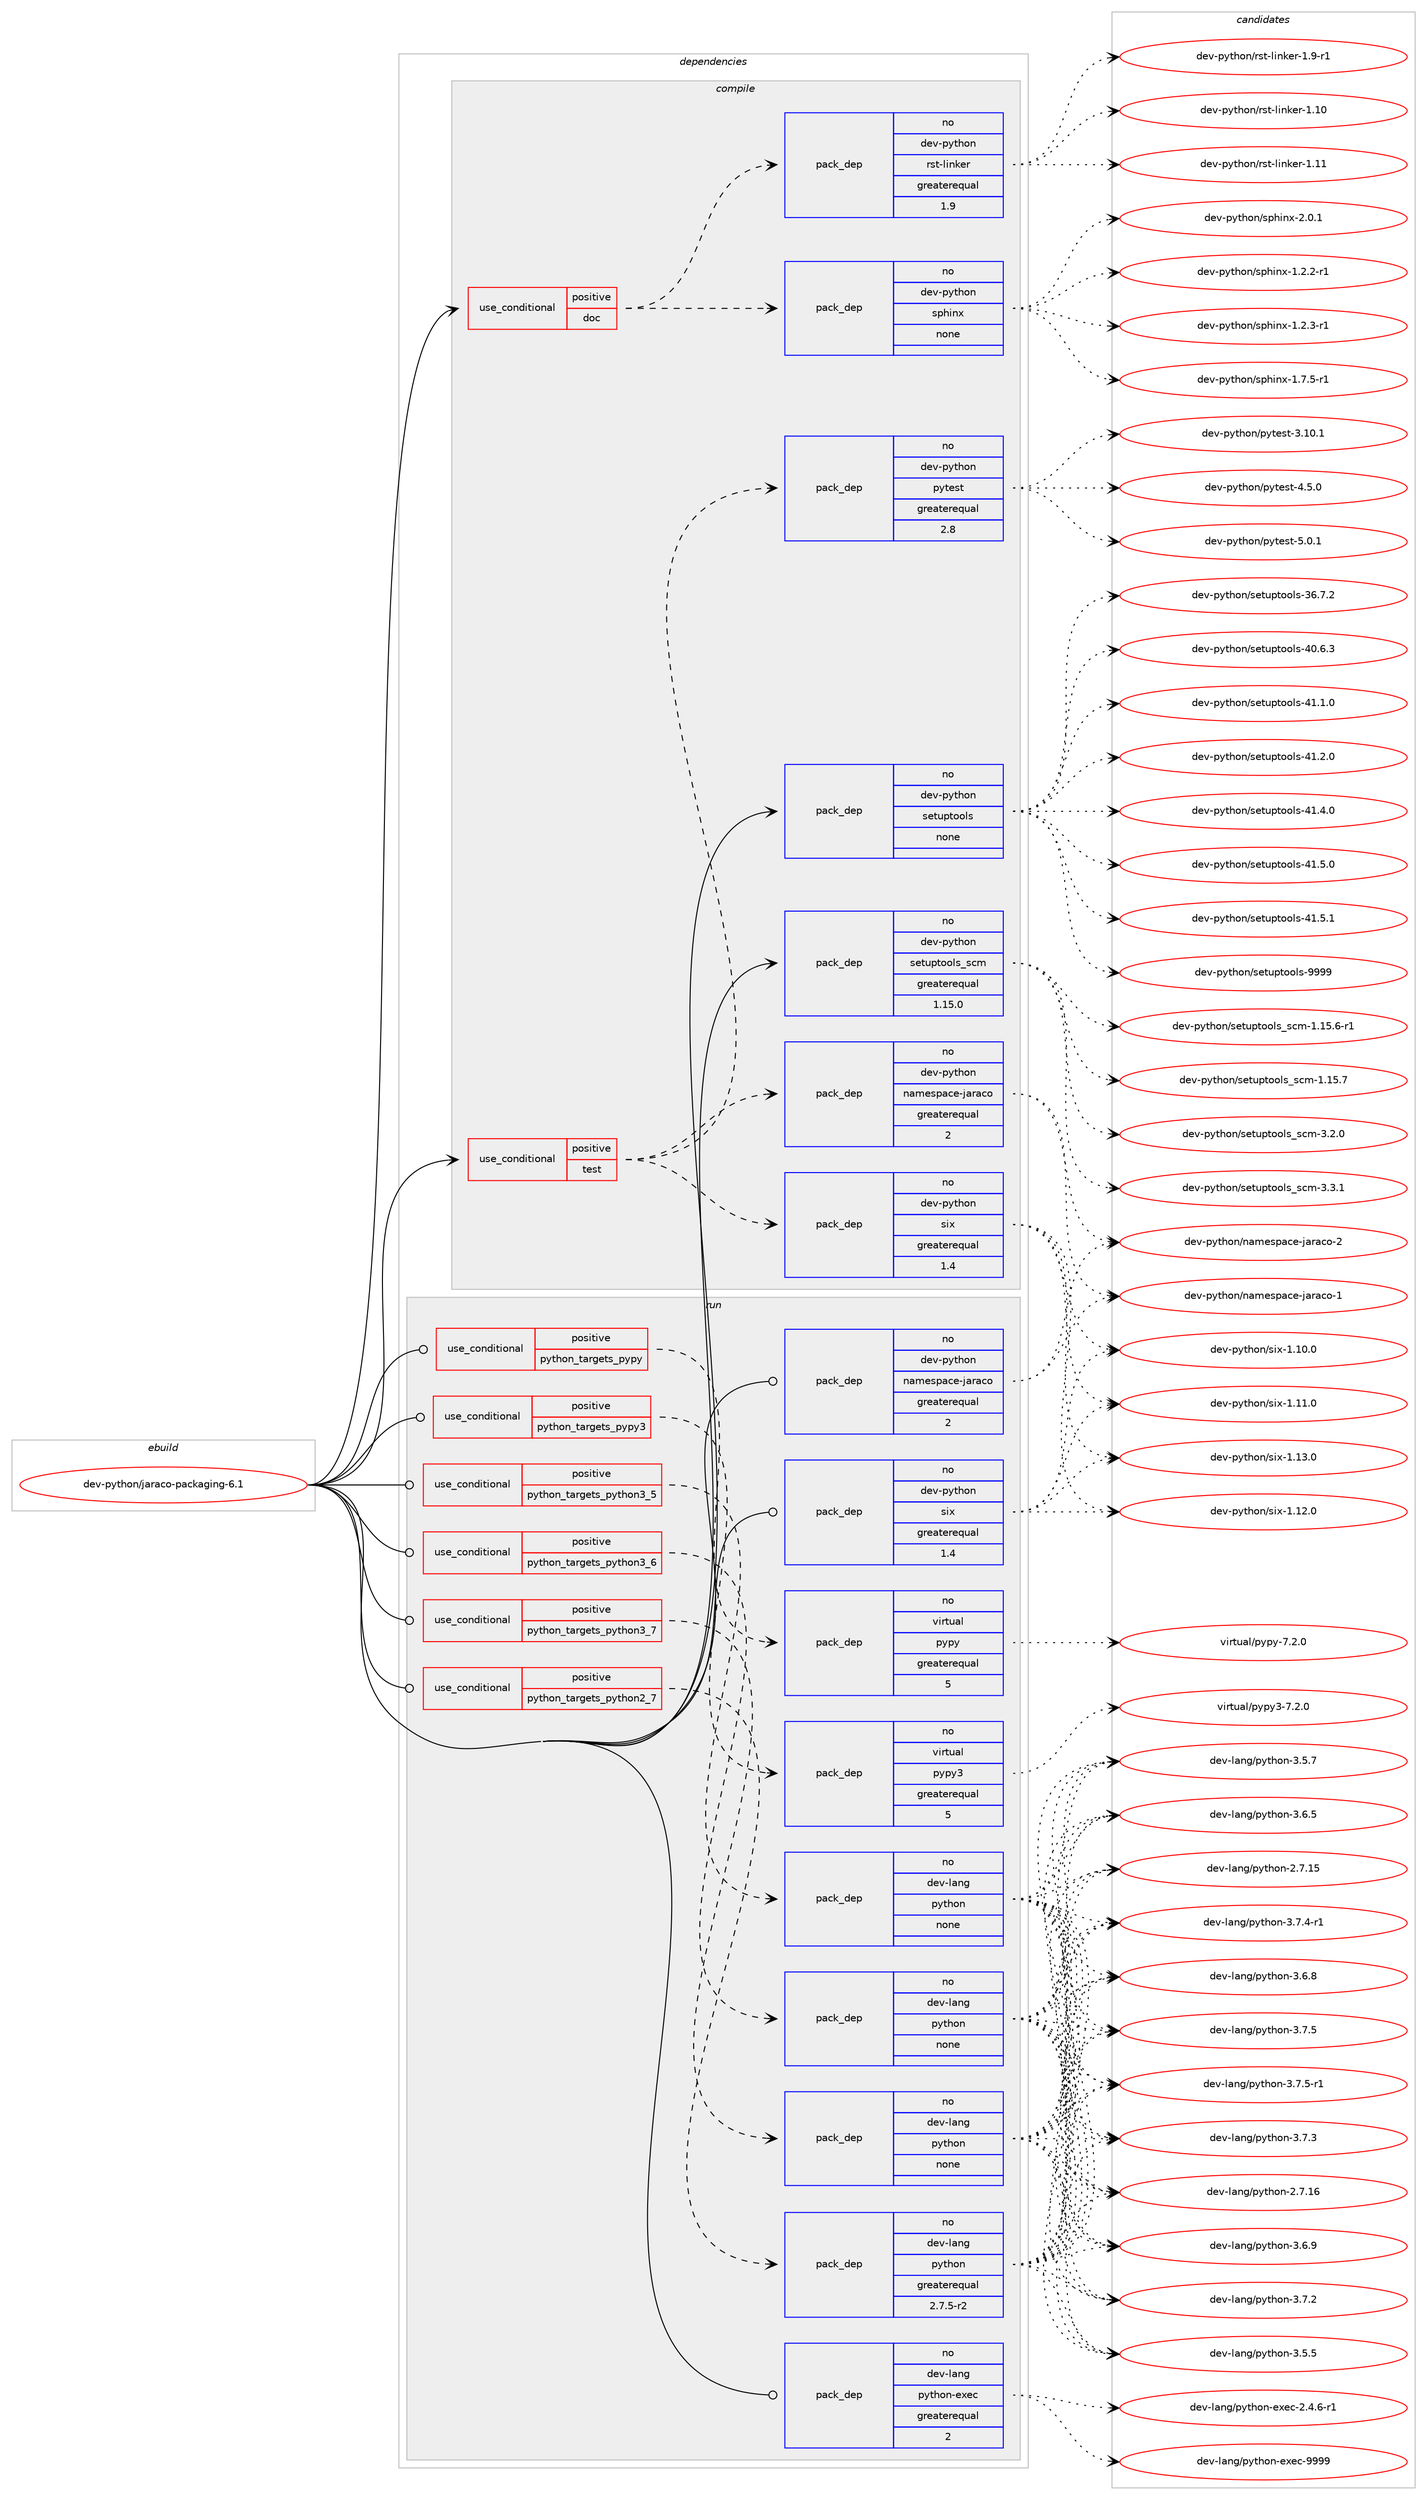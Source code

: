 digraph prolog {

# *************
# Graph options
# *************

newrank=true;
concentrate=true;
compound=true;
graph [rankdir=LR,fontname=Helvetica,fontsize=10,ranksep=1.5];#, ranksep=2.5, nodesep=0.2];
edge  [arrowhead=vee];
node  [fontname=Helvetica,fontsize=10];

# **********
# The ebuild
# **********

subgraph cluster_leftcol {
color=gray;
rank=same;
label=<<i>ebuild</i>>;
id [label="dev-python/jaraco-packaging-6.1", color=red, width=4, href="../dev-python/jaraco-packaging-6.1.svg"];
}

# ****************
# The dependencies
# ****************

subgraph cluster_midcol {
color=gray;
label=<<i>dependencies</i>>;
subgraph cluster_compile {
fillcolor="#eeeeee";
style=filled;
label=<<i>compile</i>>;
subgraph cond141269 {
dependency610753 [label=<<TABLE BORDER="0" CELLBORDER="1" CELLSPACING="0" CELLPADDING="4"><TR><TD ROWSPAN="3" CELLPADDING="10">use_conditional</TD></TR><TR><TD>positive</TD></TR><TR><TD>doc</TD></TR></TABLE>>, shape=none, color=red];
subgraph pack457685 {
dependency610754 [label=<<TABLE BORDER="0" CELLBORDER="1" CELLSPACING="0" CELLPADDING="4" WIDTH="220"><TR><TD ROWSPAN="6" CELLPADDING="30">pack_dep</TD></TR><TR><TD WIDTH="110">no</TD></TR><TR><TD>dev-python</TD></TR><TR><TD>rst-linker</TD></TR><TR><TD>greaterequal</TD></TR><TR><TD>1.9</TD></TR></TABLE>>, shape=none, color=blue];
}
dependency610753:e -> dependency610754:w [weight=20,style="dashed",arrowhead="vee"];
subgraph pack457686 {
dependency610755 [label=<<TABLE BORDER="0" CELLBORDER="1" CELLSPACING="0" CELLPADDING="4" WIDTH="220"><TR><TD ROWSPAN="6" CELLPADDING="30">pack_dep</TD></TR><TR><TD WIDTH="110">no</TD></TR><TR><TD>dev-python</TD></TR><TR><TD>sphinx</TD></TR><TR><TD>none</TD></TR><TR><TD></TD></TR></TABLE>>, shape=none, color=blue];
}
dependency610753:e -> dependency610755:w [weight=20,style="dashed",arrowhead="vee"];
}
id:e -> dependency610753:w [weight=20,style="solid",arrowhead="vee"];
subgraph cond141270 {
dependency610756 [label=<<TABLE BORDER="0" CELLBORDER="1" CELLSPACING="0" CELLPADDING="4"><TR><TD ROWSPAN="3" CELLPADDING="10">use_conditional</TD></TR><TR><TD>positive</TD></TR><TR><TD>test</TD></TR></TABLE>>, shape=none, color=red];
subgraph pack457687 {
dependency610757 [label=<<TABLE BORDER="0" CELLBORDER="1" CELLSPACING="0" CELLPADDING="4" WIDTH="220"><TR><TD ROWSPAN="6" CELLPADDING="30">pack_dep</TD></TR><TR><TD WIDTH="110">no</TD></TR><TR><TD>dev-python</TD></TR><TR><TD>six</TD></TR><TR><TD>greaterequal</TD></TR><TR><TD>1.4</TD></TR></TABLE>>, shape=none, color=blue];
}
dependency610756:e -> dependency610757:w [weight=20,style="dashed",arrowhead="vee"];
subgraph pack457688 {
dependency610758 [label=<<TABLE BORDER="0" CELLBORDER="1" CELLSPACING="0" CELLPADDING="4" WIDTH="220"><TR><TD ROWSPAN="6" CELLPADDING="30">pack_dep</TD></TR><TR><TD WIDTH="110">no</TD></TR><TR><TD>dev-python</TD></TR><TR><TD>namespace-jaraco</TD></TR><TR><TD>greaterequal</TD></TR><TR><TD>2</TD></TR></TABLE>>, shape=none, color=blue];
}
dependency610756:e -> dependency610758:w [weight=20,style="dashed",arrowhead="vee"];
subgraph pack457689 {
dependency610759 [label=<<TABLE BORDER="0" CELLBORDER="1" CELLSPACING="0" CELLPADDING="4" WIDTH="220"><TR><TD ROWSPAN="6" CELLPADDING="30">pack_dep</TD></TR><TR><TD WIDTH="110">no</TD></TR><TR><TD>dev-python</TD></TR><TR><TD>pytest</TD></TR><TR><TD>greaterequal</TD></TR><TR><TD>2.8</TD></TR></TABLE>>, shape=none, color=blue];
}
dependency610756:e -> dependency610759:w [weight=20,style="dashed",arrowhead="vee"];
}
id:e -> dependency610756:w [weight=20,style="solid",arrowhead="vee"];
subgraph pack457690 {
dependency610760 [label=<<TABLE BORDER="0" CELLBORDER="1" CELLSPACING="0" CELLPADDING="4" WIDTH="220"><TR><TD ROWSPAN="6" CELLPADDING="30">pack_dep</TD></TR><TR><TD WIDTH="110">no</TD></TR><TR><TD>dev-python</TD></TR><TR><TD>setuptools</TD></TR><TR><TD>none</TD></TR><TR><TD></TD></TR></TABLE>>, shape=none, color=blue];
}
id:e -> dependency610760:w [weight=20,style="solid",arrowhead="vee"];
subgraph pack457691 {
dependency610761 [label=<<TABLE BORDER="0" CELLBORDER="1" CELLSPACING="0" CELLPADDING="4" WIDTH="220"><TR><TD ROWSPAN="6" CELLPADDING="30">pack_dep</TD></TR><TR><TD WIDTH="110">no</TD></TR><TR><TD>dev-python</TD></TR><TR><TD>setuptools_scm</TD></TR><TR><TD>greaterequal</TD></TR><TR><TD>1.15.0</TD></TR></TABLE>>, shape=none, color=blue];
}
id:e -> dependency610761:w [weight=20,style="solid",arrowhead="vee"];
}
subgraph cluster_compileandrun {
fillcolor="#eeeeee";
style=filled;
label=<<i>compile and run</i>>;
}
subgraph cluster_run {
fillcolor="#eeeeee";
style=filled;
label=<<i>run</i>>;
subgraph cond141271 {
dependency610762 [label=<<TABLE BORDER="0" CELLBORDER="1" CELLSPACING="0" CELLPADDING="4"><TR><TD ROWSPAN="3" CELLPADDING="10">use_conditional</TD></TR><TR><TD>positive</TD></TR><TR><TD>python_targets_pypy</TD></TR></TABLE>>, shape=none, color=red];
subgraph pack457692 {
dependency610763 [label=<<TABLE BORDER="0" CELLBORDER="1" CELLSPACING="0" CELLPADDING="4" WIDTH="220"><TR><TD ROWSPAN="6" CELLPADDING="30">pack_dep</TD></TR><TR><TD WIDTH="110">no</TD></TR><TR><TD>virtual</TD></TR><TR><TD>pypy</TD></TR><TR><TD>greaterequal</TD></TR><TR><TD>5</TD></TR></TABLE>>, shape=none, color=blue];
}
dependency610762:e -> dependency610763:w [weight=20,style="dashed",arrowhead="vee"];
}
id:e -> dependency610762:w [weight=20,style="solid",arrowhead="odot"];
subgraph cond141272 {
dependency610764 [label=<<TABLE BORDER="0" CELLBORDER="1" CELLSPACING="0" CELLPADDING="4"><TR><TD ROWSPAN="3" CELLPADDING="10">use_conditional</TD></TR><TR><TD>positive</TD></TR><TR><TD>python_targets_pypy3</TD></TR></TABLE>>, shape=none, color=red];
subgraph pack457693 {
dependency610765 [label=<<TABLE BORDER="0" CELLBORDER="1" CELLSPACING="0" CELLPADDING="4" WIDTH="220"><TR><TD ROWSPAN="6" CELLPADDING="30">pack_dep</TD></TR><TR><TD WIDTH="110">no</TD></TR><TR><TD>virtual</TD></TR><TR><TD>pypy3</TD></TR><TR><TD>greaterequal</TD></TR><TR><TD>5</TD></TR></TABLE>>, shape=none, color=blue];
}
dependency610764:e -> dependency610765:w [weight=20,style="dashed",arrowhead="vee"];
}
id:e -> dependency610764:w [weight=20,style="solid",arrowhead="odot"];
subgraph cond141273 {
dependency610766 [label=<<TABLE BORDER="0" CELLBORDER="1" CELLSPACING="0" CELLPADDING="4"><TR><TD ROWSPAN="3" CELLPADDING="10">use_conditional</TD></TR><TR><TD>positive</TD></TR><TR><TD>python_targets_python2_7</TD></TR></TABLE>>, shape=none, color=red];
subgraph pack457694 {
dependency610767 [label=<<TABLE BORDER="0" CELLBORDER="1" CELLSPACING="0" CELLPADDING="4" WIDTH="220"><TR><TD ROWSPAN="6" CELLPADDING="30">pack_dep</TD></TR><TR><TD WIDTH="110">no</TD></TR><TR><TD>dev-lang</TD></TR><TR><TD>python</TD></TR><TR><TD>greaterequal</TD></TR><TR><TD>2.7.5-r2</TD></TR></TABLE>>, shape=none, color=blue];
}
dependency610766:e -> dependency610767:w [weight=20,style="dashed",arrowhead="vee"];
}
id:e -> dependency610766:w [weight=20,style="solid",arrowhead="odot"];
subgraph cond141274 {
dependency610768 [label=<<TABLE BORDER="0" CELLBORDER="1" CELLSPACING="0" CELLPADDING="4"><TR><TD ROWSPAN="3" CELLPADDING="10">use_conditional</TD></TR><TR><TD>positive</TD></TR><TR><TD>python_targets_python3_5</TD></TR></TABLE>>, shape=none, color=red];
subgraph pack457695 {
dependency610769 [label=<<TABLE BORDER="0" CELLBORDER="1" CELLSPACING="0" CELLPADDING="4" WIDTH="220"><TR><TD ROWSPAN="6" CELLPADDING="30">pack_dep</TD></TR><TR><TD WIDTH="110">no</TD></TR><TR><TD>dev-lang</TD></TR><TR><TD>python</TD></TR><TR><TD>none</TD></TR><TR><TD></TD></TR></TABLE>>, shape=none, color=blue];
}
dependency610768:e -> dependency610769:w [weight=20,style="dashed",arrowhead="vee"];
}
id:e -> dependency610768:w [weight=20,style="solid",arrowhead="odot"];
subgraph cond141275 {
dependency610770 [label=<<TABLE BORDER="0" CELLBORDER="1" CELLSPACING="0" CELLPADDING="4"><TR><TD ROWSPAN="3" CELLPADDING="10">use_conditional</TD></TR><TR><TD>positive</TD></TR><TR><TD>python_targets_python3_6</TD></TR></TABLE>>, shape=none, color=red];
subgraph pack457696 {
dependency610771 [label=<<TABLE BORDER="0" CELLBORDER="1" CELLSPACING="0" CELLPADDING="4" WIDTH="220"><TR><TD ROWSPAN="6" CELLPADDING="30">pack_dep</TD></TR><TR><TD WIDTH="110">no</TD></TR><TR><TD>dev-lang</TD></TR><TR><TD>python</TD></TR><TR><TD>none</TD></TR><TR><TD></TD></TR></TABLE>>, shape=none, color=blue];
}
dependency610770:e -> dependency610771:w [weight=20,style="dashed",arrowhead="vee"];
}
id:e -> dependency610770:w [weight=20,style="solid",arrowhead="odot"];
subgraph cond141276 {
dependency610772 [label=<<TABLE BORDER="0" CELLBORDER="1" CELLSPACING="0" CELLPADDING="4"><TR><TD ROWSPAN="3" CELLPADDING="10">use_conditional</TD></TR><TR><TD>positive</TD></TR><TR><TD>python_targets_python3_7</TD></TR></TABLE>>, shape=none, color=red];
subgraph pack457697 {
dependency610773 [label=<<TABLE BORDER="0" CELLBORDER="1" CELLSPACING="0" CELLPADDING="4" WIDTH="220"><TR><TD ROWSPAN="6" CELLPADDING="30">pack_dep</TD></TR><TR><TD WIDTH="110">no</TD></TR><TR><TD>dev-lang</TD></TR><TR><TD>python</TD></TR><TR><TD>none</TD></TR><TR><TD></TD></TR></TABLE>>, shape=none, color=blue];
}
dependency610772:e -> dependency610773:w [weight=20,style="dashed",arrowhead="vee"];
}
id:e -> dependency610772:w [weight=20,style="solid",arrowhead="odot"];
subgraph pack457698 {
dependency610774 [label=<<TABLE BORDER="0" CELLBORDER="1" CELLSPACING="0" CELLPADDING="4" WIDTH="220"><TR><TD ROWSPAN="6" CELLPADDING="30">pack_dep</TD></TR><TR><TD WIDTH="110">no</TD></TR><TR><TD>dev-lang</TD></TR><TR><TD>python-exec</TD></TR><TR><TD>greaterequal</TD></TR><TR><TD>2</TD></TR></TABLE>>, shape=none, color=blue];
}
id:e -> dependency610774:w [weight=20,style="solid",arrowhead="odot"];
subgraph pack457699 {
dependency610775 [label=<<TABLE BORDER="0" CELLBORDER="1" CELLSPACING="0" CELLPADDING="4" WIDTH="220"><TR><TD ROWSPAN="6" CELLPADDING="30">pack_dep</TD></TR><TR><TD WIDTH="110">no</TD></TR><TR><TD>dev-python</TD></TR><TR><TD>namespace-jaraco</TD></TR><TR><TD>greaterequal</TD></TR><TR><TD>2</TD></TR></TABLE>>, shape=none, color=blue];
}
id:e -> dependency610775:w [weight=20,style="solid",arrowhead="odot"];
subgraph pack457700 {
dependency610776 [label=<<TABLE BORDER="0" CELLBORDER="1" CELLSPACING="0" CELLPADDING="4" WIDTH="220"><TR><TD ROWSPAN="6" CELLPADDING="30">pack_dep</TD></TR><TR><TD WIDTH="110">no</TD></TR><TR><TD>dev-python</TD></TR><TR><TD>six</TD></TR><TR><TD>greaterequal</TD></TR><TR><TD>1.4</TD></TR></TABLE>>, shape=none, color=blue];
}
id:e -> dependency610776:w [weight=20,style="solid",arrowhead="odot"];
}
}

# **************
# The candidates
# **************

subgraph cluster_choices {
rank=same;
color=gray;
label=<<i>candidates</i>>;

subgraph choice457685 {
color=black;
nodesep=1;
choice1001011184511212111610411111047114115116451081051101071011144549464948 [label="dev-python/rst-linker-1.10", color=red, width=4,href="../dev-python/rst-linker-1.10.svg"];
choice1001011184511212111610411111047114115116451081051101071011144549464949 [label="dev-python/rst-linker-1.11", color=red, width=4,href="../dev-python/rst-linker-1.11.svg"];
choice100101118451121211161041111104711411511645108105110107101114454946574511449 [label="dev-python/rst-linker-1.9-r1", color=red, width=4,href="../dev-python/rst-linker-1.9-r1.svg"];
dependency610754:e -> choice1001011184511212111610411111047114115116451081051101071011144549464948:w [style=dotted,weight="100"];
dependency610754:e -> choice1001011184511212111610411111047114115116451081051101071011144549464949:w [style=dotted,weight="100"];
dependency610754:e -> choice100101118451121211161041111104711411511645108105110107101114454946574511449:w [style=dotted,weight="100"];
}
subgraph choice457686 {
color=black;
nodesep=1;
choice10010111845112121116104111110471151121041051101204549465046504511449 [label="dev-python/sphinx-1.2.2-r1", color=red, width=4,href="../dev-python/sphinx-1.2.2-r1.svg"];
choice10010111845112121116104111110471151121041051101204549465046514511449 [label="dev-python/sphinx-1.2.3-r1", color=red, width=4,href="../dev-python/sphinx-1.2.3-r1.svg"];
choice10010111845112121116104111110471151121041051101204549465546534511449 [label="dev-python/sphinx-1.7.5-r1", color=red, width=4,href="../dev-python/sphinx-1.7.5-r1.svg"];
choice1001011184511212111610411111047115112104105110120455046484649 [label="dev-python/sphinx-2.0.1", color=red, width=4,href="../dev-python/sphinx-2.0.1.svg"];
dependency610755:e -> choice10010111845112121116104111110471151121041051101204549465046504511449:w [style=dotted,weight="100"];
dependency610755:e -> choice10010111845112121116104111110471151121041051101204549465046514511449:w [style=dotted,weight="100"];
dependency610755:e -> choice10010111845112121116104111110471151121041051101204549465546534511449:w [style=dotted,weight="100"];
dependency610755:e -> choice1001011184511212111610411111047115112104105110120455046484649:w [style=dotted,weight="100"];
}
subgraph choice457687 {
color=black;
nodesep=1;
choice100101118451121211161041111104711510512045494649484648 [label="dev-python/six-1.10.0", color=red, width=4,href="../dev-python/six-1.10.0.svg"];
choice100101118451121211161041111104711510512045494649494648 [label="dev-python/six-1.11.0", color=red, width=4,href="../dev-python/six-1.11.0.svg"];
choice100101118451121211161041111104711510512045494649504648 [label="dev-python/six-1.12.0", color=red, width=4,href="../dev-python/six-1.12.0.svg"];
choice100101118451121211161041111104711510512045494649514648 [label="dev-python/six-1.13.0", color=red, width=4,href="../dev-python/six-1.13.0.svg"];
dependency610757:e -> choice100101118451121211161041111104711510512045494649484648:w [style=dotted,weight="100"];
dependency610757:e -> choice100101118451121211161041111104711510512045494649494648:w [style=dotted,weight="100"];
dependency610757:e -> choice100101118451121211161041111104711510512045494649504648:w [style=dotted,weight="100"];
dependency610757:e -> choice100101118451121211161041111104711510512045494649514648:w [style=dotted,weight="100"];
}
subgraph choice457688 {
color=black;
nodesep=1;
choice1001011184511212111610411111047110971091011151129799101451069711497991114549 [label="dev-python/namespace-jaraco-1", color=red, width=4,href="../dev-python/namespace-jaraco-1.svg"];
choice1001011184511212111610411111047110971091011151129799101451069711497991114550 [label="dev-python/namespace-jaraco-2", color=red, width=4,href="../dev-python/namespace-jaraco-2.svg"];
dependency610758:e -> choice1001011184511212111610411111047110971091011151129799101451069711497991114549:w [style=dotted,weight="100"];
dependency610758:e -> choice1001011184511212111610411111047110971091011151129799101451069711497991114550:w [style=dotted,weight="100"];
}
subgraph choice457689 {
color=black;
nodesep=1;
choice100101118451121211161041111104711212111610111511645514649484649 [label="dev-python/pytest-3.10.1", color=red, width=4,href="../dev-python/pytest-3.10.1.svg"];
choice1001011184511212111610411111047112121116101115116455246534648 [label="dev-python/pytest-4.5.0", color=red, width=4,href="../dev-python/pytest-4.5.0.svg"];
choice1001011184511212111610411111047112121116101115116455346484649 [label="dev-python/pytest-5.0.1", color=red, width=4,href="../dev-python/pytest-5.0.1.svg"];
dependency610759:e -> choice100101118451121211161041111104711212111610111511645514649484649:w [style=dotted,weight="100"];
dependency610759:e -> choice1001011184511212111610411111047112121116101115116455246534648:w [style=dotted,weight="100"];
dependency610759:e -> choice1001011184511212111610411111047112121116101115116455346484649:w [style=dotted,weight="100"];
}
subgraph choice457690 {
color=black;
nodesep=1;
choice100101118451121211161041111104711510111611711211611111110811545515446554650 [label="dev-python/setuptools-36.7.2", color=red, width=4,href="../dev-python/setuptools-36.7.2.svg"];
choice100101118451121211161041111104711510111611711211611111110811545524846544651 [label="dev-python/setuptools-40.6.3", color=red, width=4,href="../dev-python/setuptools-40.6.3.svg"];
choice100101118451121211161041111104711510111611711211611111110811545524946494648 [label="dev-python/setuptools-41.1.0", color=red, width=4,href="../dev-python/setuptools-41.1.0.svg"];
choice100101118451121211161041111104711510111611711211611111110811545524946504648 [label="dev-python/setuptools-41.2.0", color=red, width=4,href="../dev-python/setuptools-41.2.0.svg"];
choice100101118451121211161041111104711510111611711211611111110811545524946524648 [label="dev-python/setuptools-41.4.0", color=red, width=4,href="../dev-python/setuptools-41.4.0.svg"];
choice100101118451121211161041111104711510111611711211611111110811545524946534648 [label="dev-python/setuptools-41.5.0", color=red, width=4,href="../dev-python/setuptools-41.5.0.svg"];
choice100101118451121211161041111104711510111611711211611111110811545524946534649 [label="dev-python/setuptools-41.5.1", color=red, width=4,href="../dev-python/setuptools-41.5.1.svg"];
choice10010111845112121116104111110471151011161171121161111111081154557575757 [label="dev-python/setuptools-9999", color=red, width=4,href="../dev-python/setuptools-9999.svg"];
dependency610760:e -> choice100101118451121211161041111104711510111611711211611111110811545515446554650:w [style=dotted,weight="100"];
dependency610760:e -> choice100101118451121211161041111104711510111611711211611111110811545524846544651:w [style=dotted,weight="100"];
dependency610760:e -> choice100101118451121211161041111104711510111611711211611111110811545524946494648:w [style=dotted,weight="100"];
dependency610760:e -> choice100101118451121211161041111104711510111611711211611111110811545524946504648:w [style=dotted,weight="100"];
dependency610760:e -> choice100101118451121211161041111104711510111611711211611111110811545524946524648:w [style=dotted,weight="100"];
dependency610760:e -> choice100101118451121211161041111104711510111611711211611111110811545524946534648:w [style=dotted,weight="100"];
dependency610760:e -> choice100101118451121211161041111104711510111611711211611111110811545524946534649:w [style=dotted,weight="100"];
dependency610760:e -> choice10010111845112121116104111110471151011161171121161111111081154557575757:w [style=dotted,weight="100"];
}
subgraph choice457691 {
color=black;
nodesep=1;
choice10010111845112121116104111110471151011161171121161111111081159511599109454946495346544511449 [label="dev-python/setuptools_scm-1.15.6-r1", color=red, width=4,href="../dev-python/setuptools_scm-1.15.6-r1.svg"];
choice1001011184511212111610411111047115101116117112116111111108115951159910945494649534655 [label="dev-python/setuptools_scm-1.15.7", color=red, width=4,href="../dev-python/setuptools_scm-1.15.7.svg"];
choice10010111845112121116104111110471151011161171121161111111081159511599109455146504648 [label="dev-python/setuptools_scm-3.2.0", color=red, width=4,href="../dev-python/setuptools_scm-3.2.0.svg"];
choice10010111845112121116104111110471151011161171121161111111081159511599109455146514649 [label="dev-python/setuptools_scm-3.3.1", color=red, width=4,href="../dev-python/setuptools_scm-3.3.1.svg"];
dependency610761:e -> choice10010111845112121116104111110471151011161171121161111111081159511599109454946495346544511449:w [style=dotted,weight="100"];
dependency610761:e -> choice1001011184511212111610411111047115101116117112116111111108115951159910945494649534655:w [style=dotted,weight="100"];
dependency610761:e -> choice10010111845112121116104111110471151011161171121161111111081159511599109455146504648:w [style=dotted,weight="100"];
dependency610761:e -> choice10010111845112121116104111110471151011161171121161111111081159511599109455146514649:w [style=dotted,weight="100"];
}
subgraph choice457692 {
color=black;
nodesep=1;
choice1181051141161179710847112121112121455546504648 [label="virtual/pypy-7.2.0", color=red, width=4,href="../virtual/pypy-7.2.0.svg"];
dependency610763:e -> choice1181051141161179710847112121112121455546504648:w [style=dotted,weight="100"];
}
subgraph choice457693 {
color=black;
nodesep=1;
choice118105114116117971084711212111212151455546504648 [label="virtual/pypy3-7.2.0", color=red, width=4,href="../virtual/pypy3-7.2.0.svg"];
dependency610765:e -> choice118105114116117971084711212111212151455546504648:w [style=dotted,weight="100"];
}
subgraph choice457694 {
color=black;
nodesep=1;
choice10010111845108971101034711212111610411111045504655464953 [label="dev-lang/python-2.7.15", color=red, width=4,href="../dev-lang/python-2.7.15.svg"];
choice10010111845108971101034711212111610411111045504655464954 [label="dev-lang/python-2.7.16", color=red, width=4,href="../dev-lang/python-2.7.16.svg"];
choice100101118451089711010347112121116104111110455146534653 [label="dev-lang/python-3.5.5", color=red, width=4,href="../dev-lang/python-3.5.5.svg"];
choice100101118451089711010347112121116104111110455146534655 [label="dev-lang/python-3.5.7", color=red, width=4,href="../dev-lang/python-3.5.7.svg"];
choice100101118451089711010347112121116104111110455146544653 [label="dev-lang/python-3.6.5", color=red, width=4,href="../dev-lang/python-3.6.5.svg"];
choice100101118451089711010347112121116104111110455146544656 [label="dev-lang/python-3.6.8", color=red, width=4,href="../dev-lang/python-3.6.8.svg"];
choice100101118451089711010347112121116104111110455146544657 [label="dev-lang/python-3.6.9", color=red, width=4,href="../dev-lang/python-3.6.9.svg"];
choice100101118451089711010347112121116104111110455146554650 [label="dev-lang/python-3.7.2", color=red, width=4,href="../dev-lang/python-3.7.2.svg"];
choice100101118451089711010347112121116104111110455146554651 [label="dev-lang/python-3.7.3", color=red, width=4,href="../dev-lang/python-3.7.3.svg"];
choice1001011184510897110103471121211161041111104551465546524511449 [label="dev-lang/python-3.7.4-r1", color=red, width=4,href="../dev-lang/python-3.7.4-r1.svg"];
choice100101118451089711010347112121116104111110455146554653 [label="dev-lang/python-3.7.5", color=red, width=4,href="../dev-lang/python-3.7.5.svg"];
choice1001011184510897110103471121211161041111104551465546534511449 [label="dev-lang/python-3.7.5-r1", color=red, width=4,href="../dev-lang/python-3.7.5-r1.svg"];
dependency610767:e -> choice10010111845108971101034711212111610411111045504655464953:w [style=dotted,weight="100"];
dependency610767:e -> choice10010111845108971101034711212111610411111045504655464954:w [style=dotted,weight="100"];
dependency610767:e -> choice100101118451089711010347112121116104111110455146534653:w [style=dotted,weight="100"];
dependency610767:e -> choice100101118451089711010347112121116104111110455146534655:w [style=dotted,weight="100"];
dependency610767:e -> choice100101118451089711010347112121116104111110455146544653:w [style=dotted,weight="100"];
dependency610767:e -> choice100101118451089711010347112121116104111110455146544656:w [style=dotted,weight="100"];
dependency610767:e -> choice100101118451089711010347112121116104111110455146544657:w [style=dotted,weight="100"];
dependency610767:e -> choice100101118451089711010347112121116104111110455146554650:w [style=dotted,weight="100"];
dependency610767:e -> choice100101118451089711010347112121116104111110455146554651:w [style=dotted,weight="100"];
dependency610767:e -> choice1001011184510897110103471121211161041111104551465546524511449:w [style=dotted,weight="100"];
dependency610767:e -> choice100101118451089711010347112121116104111110455146554653:w [style=dotted,weight="100"];
dependency610767:e -> choice1001011184510897110103471121211161041111104551465546534511449:w [style=dotted,weight="100"];
}
subgraph choice457695 {
color=black;
nodesep=1;
choice10010111845108971101034711212111610411111045504655464953 [label="dev-lang/python-2.7.15", color=red, width=4,href="../dev-lang/python-2.7.15.svg"];
choice10010111845108971101034711212111610411111045504655464954 [label="dev-lang/python-2.7.16", color=red, width=4,href="../dev-lang/python-2.7.16.svg"];
choice100101118451089711010347112121116104111110455146534653 [label="dev-lang/python-3.5.5", color=red, width=4,href="../dev-lang/python-3.5.5.svg"];
choice100101118451089711010347112121116104111110455146534655 [label="dev-lang/python-3.5.7", color=red, width=4,href="../dev-lang/python-3.5.7.svg"];
choice100101118451089711010347112121116104111110455146544653 [label="dev-lang/python-3.6.5", color=red, width=4,href="../dev-lang/python-3.6.5.svg"];
choice100101118451089711010347112121116104111110455146544656 [label="dev-lang/python-3.6.8", color=red, width=4,href="../dev-lang/python-3.6.8.svg"];
choice100101118451089711010347112121116104111110455146544657 [label="dev-lang/python-3.6.9", color=red, width=4,href="../dev-lang/python-3.6.9.svg"];
choice100101118451089711010347112121116104111110455146554650 [label="dev-lang/python-3.7.2", color=red, width=4,href="../dev-lang/python-3.7.2.svg"];
choice100101118451089711010347112121116104111110455146554651 [label="dev-lang/python-3.7.3", color=red, width=4,href="../dev-lang/python-3.7.3.svg"];
choice1001011184510897110103471121211161041111104551465546524511449 [label="dev-lang/python-3.7.4-r1", color=red, width=4,href="../dev-lang/python-3.7.4-r1.svg"];
choice100101118451089711010347112121116104111110455146554653 [label="dev-lang/python-3.7.5", color=red, width=4,href="../dev-lang/python-3.7.5.svg"];
choice1001011184510897110103471121211161041111104551465546534511449 [label="dev-lang/python-3.7.5-r1", color=red, width=4,href="../dev-lang/python-3.7.5-r1.svg"];
dependency610769:e -> choice10010111845108971101034711212111610411111045504655464953:w [style=dotted,weight="100"];
dependency610769:e -> choice10010111845108971101034711212111610411111045504655464954:w [style=dotted,weight="100"];
dependency610769:e -> choice100101118451089711010347112121116104111110455146534653:w [style=dotted,weight="100"];
dependency610769:e -> choice100101118451089711010347112121116104111110455146534655:w [style=dotted,weight="100"];
dependency610769:e -> choice100101118451089711010347112121116104111110455146544653:w [style=dotted,weight="100"];
dependency610769:e -> choice100101118451089711010347112121116104111110455146544656:w [style=dotted,weight="100"];
dependency610769:e -> choice100101118451089711010347112121116104111110455146544657:w [style=dotted,weight="100"];
dependency610769:e -> choice100101118451089711010347112121116104111110455146554650:w [style=dotted,weight="100"];
dependency610769:e -> choice100101118451089711010347112121116104111110455146554651:w [style=dotted,weight="100"];
dependency610769:e -> choice1001011184510897110103471121211161041111104551465546524511449:w [style=dotted,weight="100"];
dependency610769:e -> choice100101118451089711010347112121116104111110455146554653:w [style=dotted,weight="100"];
dependency610769:e -> choice1001011184510897110103471121211161041111104551465546534511449:w [style=dotted,weight="100"];
}
subgraph choice457696 {
color=black;
nodesep=1;
choice10010111845108971101034711212111610411111045504655464953 [label="dev-lang/python-2.7.15", color=red, width=4,href="../dev-lang/python-2.7.15.svg"];
choice10010111845108971101034711212111610411111045504655464954 [label="dev-lang/python-2.7.16", color=red, width=4,href="../dev-lang/python-2.7.16.svg"];
choice100101118451089711010347112121116104111110455146534653 [label="dev-lang/python-3.5.5", color=red, width=4,href="../dev-lang/python-3.5.5.svg"];
choice100101118451089711010347112121116104111110455146534655 [label="dev-lang/python-3.5.7", color=red, width=4,href="../dev-lang/python-3.5.7.svg"];
choice100101118451089711010347112121116104111110455146544653 [label="dev-lang/python-3.6.5", color=red, width=4,href="../dev-lang/python-3.6.5.svg"];
choice100101118451089711010347112121116104111110455146544656 [label="dev-lang/python-3.6.8", color=red, width=4,href="../dev-lang/python-3.6.8.svg"];
choice100101118451089711010347112121116104111110455146544657 [label="dev-lang/python-3.6.9", color=red, width=4,href="../dev-lang/python-3.6.9.svg"];
choice100101118451089711010347112121116104111110455146554650 [label="dev-lang/python-3.7.2", color=red, width=4,href="../dev-lang/python-3.7.2.svg"];
choice100101118451089711010347112121116104111110455146554651 [label="dev-lang/python-3.7.3", color=red, width=4,href="../dev-lang/python-3.7.3.svg"];
choice1001011184510897110103471121211161041111104551465546524511449 [label="dev-lang/python-3.7.4-r1", color=red, width=4,href="../dev-lang/python-3.7.4-r1.svg"];
choice100101118451089711010347112121116104111110455146554653 [label="dev-lang/python-3.7.5", color=red, width=4,href="../dev-lang/python-3.7.5.svg"];
choice1001011184510897110103471121211161041111104551465546534511449 [label="dev-lang/python-3.7.5-r1", color=red, width=4,href="../dev-lang/python-3.7.5-r1.svg"];
dependency610771:e -> choice10010111845108971101034711212111610411111045504655464953:w [style=dotted,weight="100"];
dependency610771:e -> choice10010111845108971101034711212111610411111045504655464954:w [style=dotted,weight="100"];
dependency610771:e -> choice100101118451089711010347112121116104111110455146534653:w [style=dotted,weight="100"];
dependency610771:e -> choice100101118451089711010347112121116104111110455146534655:w [style=dotted,weight="100"];
dependency610771:e -> choice100101118451089711010347112121116104111110455146544653:w [style=dotted,weight="100"];
dependency610771:e -> choice100101118451089711010347112121116104111110455146544656:w [style=dotted,weight="100"];
dependency610771:e -> choice100101118451089711010347112121116104111110455146544657:w [style=dotted,weight="100"];
dependency610771:e -> choice100101118451089711010347112121116104111110455146554650:w [style=dotted,weight="100"];
dependency610771:e -> choice100101118451089711010347112121116104111110455146554651:w [style=dotted,weight="100"];
dependency610771:e -> choice1001011184510897110103471121211161041111104551465546524511449:w [style=dotted,weight="100"];
dependency610771:e -> choice100101118451089711010347112121116104111110455146554653:w [style=dotted,weight="100"];
dependency610771:e -> choice1001011184510897110103471121211161041111104551465546534511449:w [style=dotted,weight="100"];
}
subgraph choice457697 {
color=black;
nodesep=1;
choice10010111845108971101034711212111610411111045504655464953 [label="dev-lang/python-2.7.15", color=red, width=4,href="../dev-lang/python-2.7.15.svg"];
choice10010111845108971101034711212111610411111045504655464954 [label="dev-lang/python-2.7.16", color=red, width=4,href="../dev-lang/python-2.7.16.svg"];
choice100101118451089711010347112121116104111110455146534653 [label="dev-lang/python-3.5.5", color=red, width=4,href="../dev-lang/python-3.5.5.svg"];
choice100101118451089711010347112121116104111110455146534655 [label="dev-lang/python-3.5.7", color=red, width=4,href="../dev-lang/python-3.5.7.svg"];
choice100101118451089711010347112121116104111110455146544653 [label="dev-lang/python-3.6.5", color=red, width=4,href="../dev-lang/python-3.6.5.svg"];
choice100101118451089711010347112121116104111110455146544656 [label="dev-lang/python-3.6.8", color=red, width=4,href="../dev-lang/python-3.6.8.svg"];
choice100101118451089711010347112121116104111110455146544657 [label="dev-lang/python-3.6.9", color=red, width=4,href="../dev-lang/python-3.6.9.svg"];
choice100101118451089711010347112121116104111110455146554650 [label="dev-lang/python-3.7.2", color=red, width=4,href="../dev-lang/python-3.7.2.svg"];
choice100101118451089711010347112121116104111110455146554651 [label="dev-lang/python-3.7.3", color=red, width=4,href="../dev-lang/python-3.7.3.svg"];
choice1001011184510897110103471121211161041111104551465546524511449 [label="dev-lang/python-3.7.4-r1", color=red, width=4,href="../dev-lang/python-3.7.4-r1.svg"];
choice100101118451089711010347112121116104111110455146554653 [label="dev-lang/python-3.7.5", color=red, width=4,href="../dev-lang/python-3.7.5.svg"];
choice1001011184510897110103471121211161041111104551465546534511449 [label="dev-lang/python-3.7.5-r1", color=red, width=4,href="../dev-lang/python-3.7.5-r1.svg"];
dependency610773:e -> choice10010111845108971101034711212111610411111045504655464953:w [style=dotted,weight="100"];
dependency610773:e -> choice10010111845108971101034711212111610411111045504655464954:w [style=dotted,weight="100"];
dependency610773:e -> choice100101118451089711010347112121116104111110455146534653:w [style=dotted,weight="100"];
dependency610773:e -> choice100101118451089711010347112121116104111110455146534655:w [style=dotted,weight="100"];
dependency610773:e -> choice100101118451089711010347112121116104111110455146544653:w [style=dotted,weight="100"];
dependency610773:e -> choice100101118451089711010347112121116104111110455146544656:w [style=dotted,weight="100"];
dependency610773:e -> choice100101118451089711010347112121116104111110455146544657:w [style=dotted,weight="100"];
dependency610773:e -> choice100101118451089711010347112121116104111110455146554650:w [style=dotted,weight="100"];
dependency610773:e -> choice100101118451089711010347112121116104111110455146554651:w [style=dotted,weight="100"];
dependency610773:e -> choice1001011184510897110103471121211161041111104551465546524511449:w [style=dotted,weight="100"];
dependency610773:e -> choice100101118451089711010347112121116104111110455146554653:w [style=dotted,weight="100"];
dependency610773:e -> choice1001011184510897110103471121211161041111104551465546534511449:w [style=dotted,weight="100"];
}
subgraph choice457698 {
color=black;
nodesep=1;
choice10010111845108971101034711212111610411111045101120101994550465246544511449 [label="dev-lang/python-exec-2.4.6-r1", color=red, width=4,href="../dev-lang/python-exec-2.4.6-r1.svg"];
choice10010111845108971101034711212111610411111045101120101994557575757 [label="dev-lang/python-exec-9999", color=red, width=4,href="../dev-lang/python-exec-9999.svg"];
dependency610774:e -> choice10010111845108971101034711212111610411111045101120101994550465246544511449:w [style=dotted,weight="100"];
dependency610774:e -> choice10010111845108971101034711212111610411111045101120101994557575757:w [style=dotted,weight="100"];
}
subgraph choice457699 {
color=black;
nodesep=1;
choice1001011184511212111610411111047110971091011151129799101451069711497991114549 [label="dev-python/namespace-jaraco-1", color=red, width=4,href="../dev-python/namespace-jaraco-1.svg"];
choice1001011184511212111610411111047110971091011151129799101451069711497991114550 [label="dev-python/namespace-jaraco-2", color=red, width=4,href="../dev-python/namespace-jaraco-2.svg"];
dependency610775:e -> choice1001011184511212111610411111047110971091011151129799101451069711497991114549:w [style=dotted,weight="100"];
dependency610775:e -> choice1001011184511212111610411111047110971091011151129799101451069711497991114550:w [style=dotted,weight="100"];
}
subgraph choice457700 {
color=black;
nodesep=1;
choice100101118451121211161041111104711510512045494649484648 [label="dev-python/six-1.10.0", color=red, width=4,href="../dev-python/six-1.10.0.svg"];
choice100101118451121211161041111104711510512045494649494648 [label="dev-python/six-1.11.0", color=red, width=4,href="../dev-python/six-1.11.0.svg"];
choice100101118451121211161041111104711510512045494649504648 [label="dev-python/six-1.12.0", color=red, width=4,href="../dev-python/six-1.12.0.svg"];
choice100101118451121211161041111104711510512045494649514648 [label="dev-python/six-1.13.0", color=red, width=4,href="../dev-python/six-1.13.0.svg"];
dependency610776:e -> choice100101118451121211161041111104711510512045494649484648:w [style=dotted,weight="100"];
dependency610776:e -> choice100101118451121211161041111104711510512045494649494648:w [style=dotted,weight="100"];
dependency610776:e -> choice100101118451121211161041111104711510512045494649504648:w [style=dotted,weight="100"];
dependency610776:e -> choice100101118451121211161041111104711510512045494649514648:w [style=dotted,weight="100"];
}
}

}
